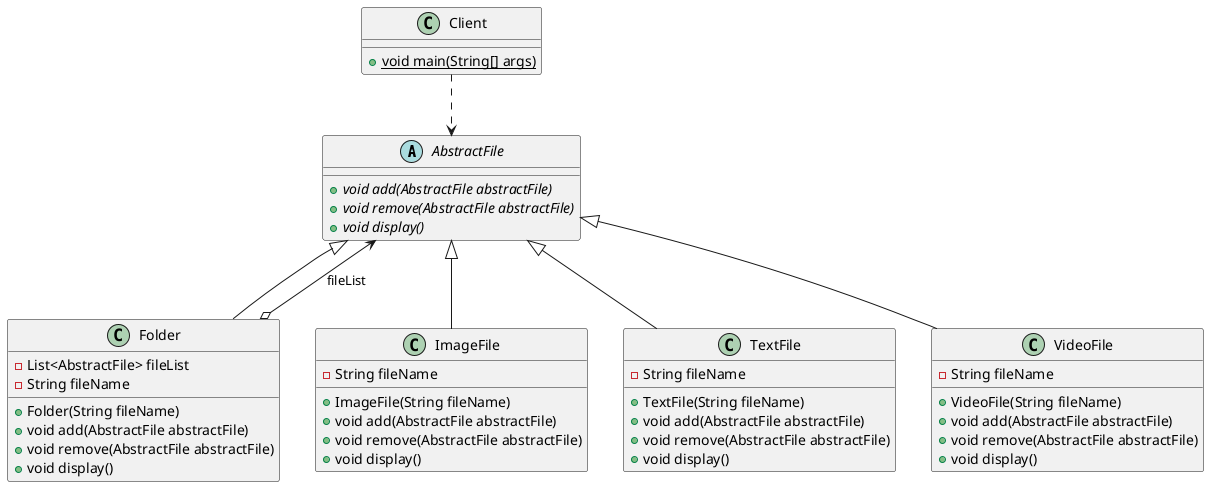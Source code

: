 @startuml
'https://plantuml.com/class-diagram

AbstractFile ^-- Folder
AbstractFile ^-- ImageFile
AbstractFile ^-- TextFile
AbstractFile ^-- VideoFile
Folder o--> AbstractFile : fileList
Client ..> AbstractFile

abstract class AbstractFile {
    + {abstract} void add(AbstractFile abstractFile)
    + {abstract} void remove(AbstractFile abstractFile)
    + {abstract} void display()
}

class Folder {
    - List<AbstractFile> fileList
    - String fileName
    + Folder(String fileName)
    + void add(AbstractFile abstractFile)
    + void remove(AbstractFile abstractFile)
    + void display()
}

class ImageFile {
    - String fileName
    + ImageFile(String fileName)
    + void add(AbstractFile abstractFile)
    + void remove(AbstractFile abstractFile)
    + void display()
}

class TextFile {
    - String fileName
    + TextFile(String fileName)
    + void add(AbstractFile abstractFile)
    + void remove(AbstractFile abstractFile)
    + void display()
}

class VideoFile {
    - String fileName
    + VideoFile(String fileName)
    + void add(AbstractFile abstractFile)
    + void remove(AbstractFile abstractFile)
    + void display()
}

class Client {
    + {static} void main(String[] args)
}

@enduml